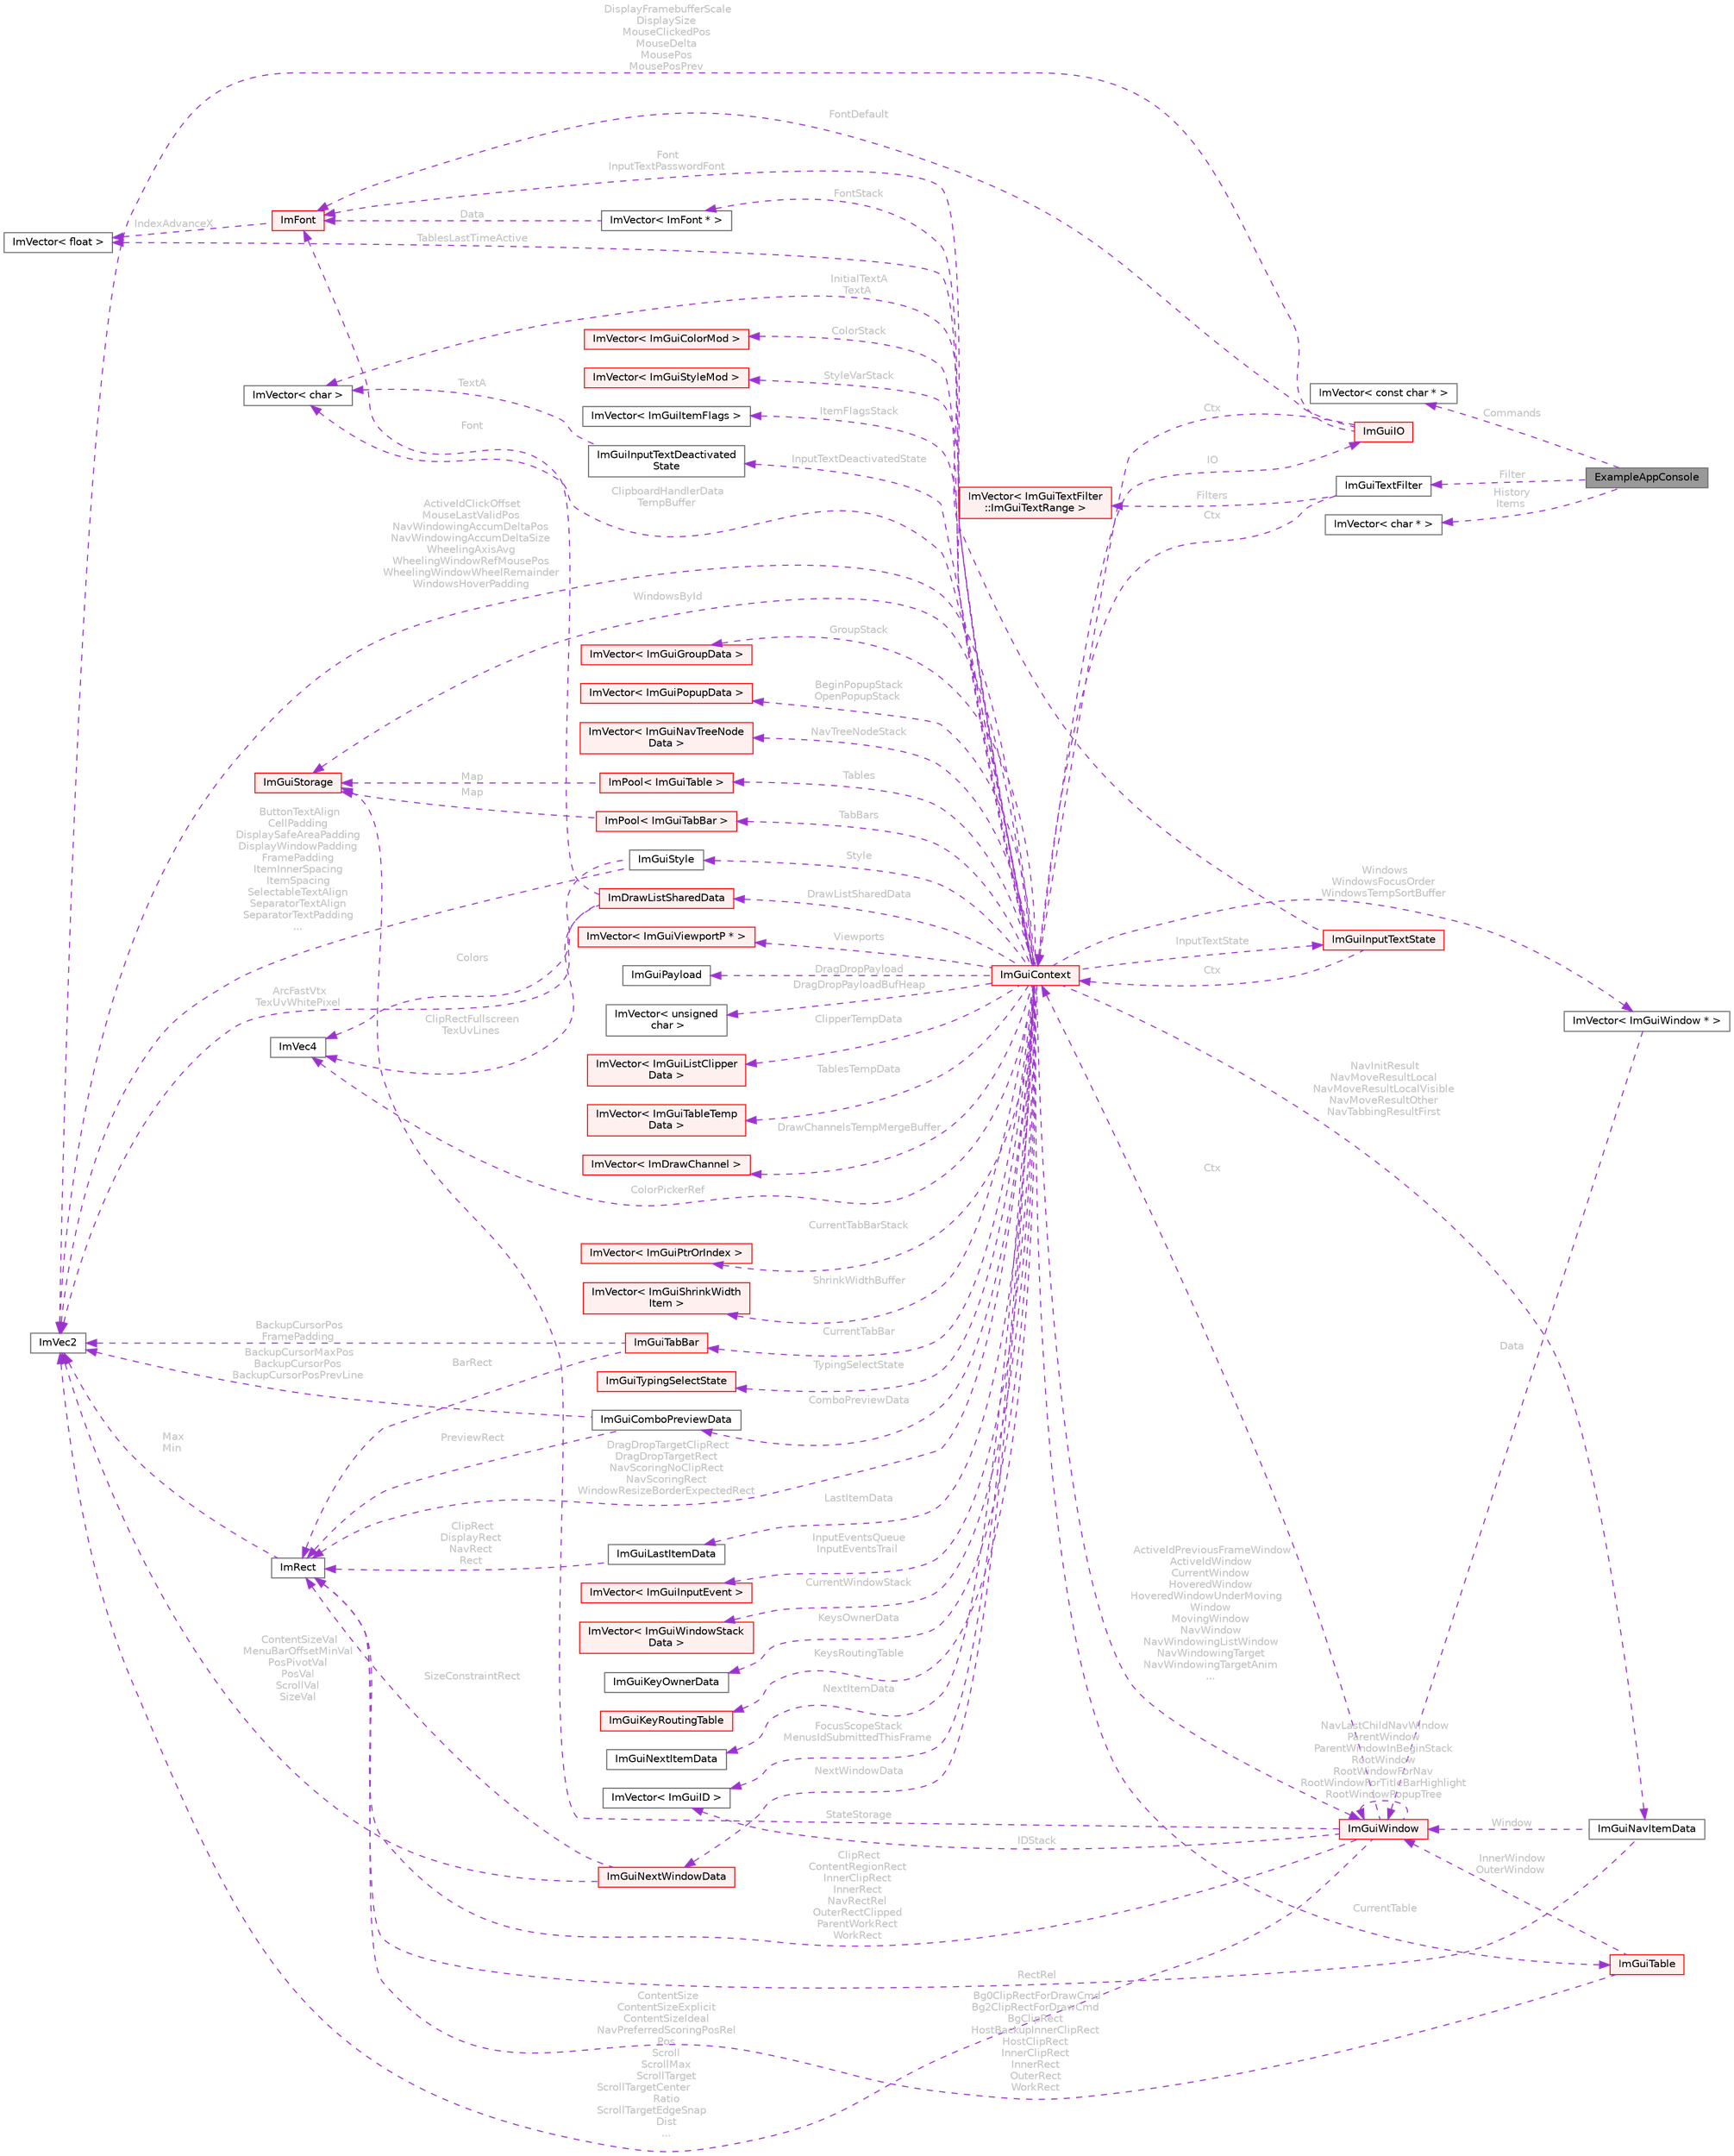 digraph "ExampleAppConsole"
{
 // LATEX_PDF_SIZE
  bgcolor="transparent";
  edge [fontname=Helvetica,fontsize=10,labelfontname=Helvetica,labelfontsize=10];
  node [fontname=Helvetica,fontsize=10,shape=box,height=0.2,width=0.4];
  rankdir="LR";
  Node1 [id="Node000001",label="ExampleAppConsole",height=0.2,width=0.4,color="gray40", fillcolor="grey60", style="filled", fontcolor="black",tooltip=" "];
  Node2 -> Node1 [id="edge1_Node000001_Node000002",dir="back",color="darkorchid3",style="dashed",tooltip=" ",label=" History\nItems",fontcolor="grey" ];
  Node2 [id="Node000002",label="ImVector\< char * \>",height=0.2,width=0.4,color="gray40", fillcolor="white", style="filled",URL="$struct_im_vector.html",tooltip=" "];
  Node3 -> Node1 [id="edge2_Node000001_Node000003",dir="back",color="darkorchid3",style="dashed",tooltip=" ",label=" Commands",fontcolor="grey" ];
  Node3 [id="Node000003",label="ImVector\< const char * \>",height=0.2,width=0.4,color="gray40", fillcolor="white", style="filled",URL="$struct_im_vector.html",tooltip=" "];
  Node4 -> Node1 [id="edge3_Node000001_Node000004",dir="back",color="darkorchid3",style="dashed",tooltip=" ",label=" Filter",fontcolor="grey" ];
  Node4 [id="Node000004",label="ImGuiTextFilter",height=0.2,width=0.4,color="gray40", fillcolor="white", style="filled",URL="$struct_im_gui_text_filter.html",tooltip=" "];
  Node5 -> Node4 [id="edge4_Node000004_Node000005",dir="back",color="darkorchid3",style="dashed",tooltip=" ",label=" Ctx",fontcolor="grey" ];
  Node5 [id="Node000005",label="ImGuiContext",height=0.2,width=0.4,color="red", fillcolor="#FFF0F0", style="filled",URL="$struct_im_gui_context.html",tooltip=" "];
  Node6 -> Node5 [id="edge5_Node000005_Node000006",dir="back",color="darkorchid3",style="dashed",tooltip=" ",label=" IO",fontcolor="grey" ];
  Node6 [id="Node000006",label="ImGuiIO",height=0.2,width=0.4,color="red", fillcolor="#FFF0F0", style="filled",URL="$struct_im_gui_i_o.html",tooltip=" "];
  Node7 -> Node6 [id="edge6_Node000006_Node000007",dir="back",color="darkorchid3",style="dashed",tooltip=" ",label=" DisplayFramebufferScale\nDisplaySize\nMouseClickedPos\nMouseDelta\nMousePos\nMousePosPrev",fontcolor="grey" ];
  Node7 [id="Node000007",label="ImVec2",height=0.2,width=0.4,color="gray40", fillcolor="white", style="filled",URL="$struct_im_vec2.html",tooltip=" "];
  Node10 -> Node6 [id="edge7_Node000006_Node000010",dir="back",color="darkorchid3",style="dashed",tooltip=" ",label=" FontDefault",fontcolor="grey" ];
  Node10 [id="Node000010",label="ImFont",height=0.2,width=0.4,color="red", fillcolor="#FFF0F0", style="filled",URL="$struct_im_font.html",tooltip=" "];
  Node11 -> Node10 [id="edge8_Node000010_Node000011",dir="back",color="darkorchid3",style="dashed",tooltip=" ",label=" IndexAdvanceX",fontcolor="grey" ];
  Node11 [id="Node000011",label="ImVector\< float \>",height=0.2,width=0.4,color="gray40", fillcolor="white", style="filled",URL="$struct_im_vector.html",tooltip=" "];
  Node5 -> Node6 [id="edge9_Node000006_Node000005",dir="back",color="darkorchid3",style="dashed",tooltip=" ",label=" Ctx",fontcolor="grey" ];
  Node22 -> Node5 [id="edge10_Node000005_Node000022",dir="back",color="darkorchid3",style="dashed",tooltip=" ",label=" Style",fontcolor="grey" ];
  Node22 [id="Node000022",label="ImGuiStyle",height=0.2,width=0.4,color="gray40", fillcolor="white", style="filled",URL="$struct_im_gui_style.html",tooltip=" "];
  Node7 -> Node22 [id="edge11_Node000022_Node000007",dir="back",color="darkorchid3",style="dashed",tooltip=" ",label=" ButtonTextAlign\nCellPadding\nDisplaySafeAreaPadding\nDisplayWindowPadding\nFramePadding\nItemInnerSpacing\nItemSpacing\nSelectableTextAlign\nSeparatorTextAlign\nSeparatorTextPadding\n...",fontcolor="grey" ];
  Node19 -> Node22 [id="edge12_Node000022_Node000019",dir="back",color="darkorchid3",style="dashed",tooltip=" ",label=" Colors",fontcolor="grey" ];
  Node19 [id="Node000019",label="ImVec4",height=0.2,width=0.4,color="gray40", fillcolor="white", style="filled",URL="$struct_im_vec4.html",tooltip=" "];
  Node10 -> Node5 [id="edge13_Node000005_Node000010",dir="back",color="darkorchid3",style="dashed",tooltip=" ",label=" Font\nInputTextPasswordFont",fontcolor="grey" ];
  Node23 -> Node5 [id="edge14_Node000005_Node000023",dir="back",color="darkorchid3",style="dashed",tooltip=" ",label=" DrawListSharedData",fontcolor="grey" ];
  Node23 [id="Node000023",label="ImDrawListSharedData",height=0.2,width=0.4,color="red", fillcolor="#FFF0F0", style="filled",URL="$struct_im_draw_list_shared_data.html",tooltip=" "];
  Node7 -> Node23 [id="edge15_Node000023_Node000007",dir="back",color="darkorchid3",style="dashed",tooltip=" ",label=" ArcFastVtx\nTexUvWhitePixel",fontcolor="grey" ];
  Node10 -> Node23 [id="edge16_Node000023_Node000010",dir="back",color="darkorchid3",style="dashed",tooltip=" ",label=" Font",fontcolor="grey" ];
  Node19 -> Node23 [id="edge17_Node000023_Node000019",dir="back",color="darkorchid3",style="dashed",tooltip=" ",label=" ClipRectFullscreen\nTexUvLines",fontcolor="grey" ];
  Node25 -> Node5 [id="edge18_Node000005_Node000025",dir="back",color="darkorchid3",style="dashed",tooltip=" ",label=" InputEventsQueue\nInputEventsTrail",fontcolor="grey" ];
  Node25 [id="Node000025",label="ImVector\< ImGuiInputEvent \>",height=0.2,width=0.4,color="red", fillcolor="#FFF0F0", style="filled",URL="$struct_im_vector.html",tooltip=" "];
  Node33 -> Node5 [id="edge19_Node000005_Node000033",dir="back",color="darkorchid3",style="dashed",tooltip=" ",label=" Windows\nWindowsFocusOrder\nWindowsTempSortBuffer",fontcolor="grey" ];
  Node33 [id="Node000033",label="ImVector\< ImGuiWindow * \>",height=0.2,width=0.4,color="gray40", fillcolor="white", style="filled",URL="$struct_im_vector.html",tooltip=" "];
  Node34 -> Node33 [id="edge20_Node000033_Node000034",dir="back",color="darkorchid3",style="dashed",tooltip=" ",label=" Data",fontcolor="grey" ];
  Node34 [id="Node000034",label="ImGuiWindow",height=0.2,width=0.4,color="red", fillcolor="#FFF0F0", style="filled",URL="$struct_im_gui_window.html",tooltip=" "];
  Node5 -> Node34 [id="edge21_Node000034_Node000005",dir="back",color="darkorchid3",style="dashed",tooltip=" ",label=" Ctx",fontcolor="grey" ];
  Node7 -> Node34 [id="edge22_Node000034_Node000007",dir="back",color="darkorchid3",style="dashed",tooltip=" ",label=" ContentSize\nContentSizeExplicit\nContentSizeIdeal\nNavPreferredScoringPosRel\nPos\nScroll\nScrollMax\nScrollTarget\nScrollTargetCenter\lRatio\nScrollTargetEdgeSnap\lDist\n...",fontcolor="grey" ];
  Node52 -> Node34 [id="edge23_Node000034_Node000052",dir="back",color="darkorchid3",style="dashed",tooltip=" ",label=" IDStack",fontcolor="grey" ];
  Node52 [id="Node000052",label="ImVector\< ImGuiID \>",height=0.2,width=0.4,color="gray40", fillcolor="white", style="filled",URL="$struct_im_vector.html",tooltip=" "];
  Node60 -> Node34 [id="edge24_Node000034_Node000060",dir="back",color="darkorchid3",style="dashed",tooltip=" ",label=" ClipRect\nContentRegionRect\nInnerClipRect\nInnerRect\nNavRectRel\nOuterRectClipped\nParentWorkRect\nWorkRect",fontcolor="grey" ];
  Node60 [id="Node000060",label="ImRect",height=0.2,width=0.4,color="gray40", fillcolor="white", style="filled",URL="$struct_im_rect.html",tooltip=" "];
  Node7 -> Node60 [id="edge25_Node000060_Node000007",dir="back",color="darkorchid3",style="dashed",tooltip=" ",label=" Max\nMin",fontcolor="grey" ];
  Node56 -> Node34 [id="edge26_Node000034_Node000056",dir="back",color="darkorchid3",style="dashed",tooltip=" ",label=" StateStorage",fontcolor="grey" ];
  Node56 [id="Node000056",label="ImGuiStorage",height=0.2,width=0.4,color="red", fillcolor="#FFF0F0", style="filled",URL="$struct_im_gui_storage.html",tooltip=" "];
  Node34 -> Node34 [id="edge27_Node000034_Node000034",dir="back",color="darkorchid3",style="dashed",tooltip=" ",label=" NavLastChildNavWindow\nParentWindow\nParentWindowInBeginStack\nRootWindow\nRootWindowForNav\nRootWindowForTitleBarHighlight\nRootWindowPopupTree",fontcolor="grey" ];
  Node65 -> Node5 [id="edge28_Node000005_Node000065",dir="back",color="darkorchid3",style="dashed",tooltip=" ",label=" CurrentWindowStack",fontcolor="grey" ];
  Node65 [id="Node000065",label="ImVector\< ImGuiWindowStack\lData \>",height=0.2,width=0.4,color="red", fillcolor="#FFF0F0", style="filled",URL="$struct_im_vector.html",tooltip=" "];
  Node56 -> Node5 [id="edge29_Node000005_Node000056",dir="back",color="darkorchid3",style="dashed",tooltip=" ",label=" WindowsById",fontcolor="grey" ];
  Node7 -> Node5 [id="edge30_Node000005_Node000007",dir="back",color="darkorchid3",style="dashed",tooltip=" ",label=" ActiveIdClickOffset\nMouseLastValidPos\nNavWindowingAccumDeltaPos\nNavWindowingAccumDeltaSize\nWheelingAxisAvg\nWheelingWindowRefMousePos\nWheelingWindowWheelRemainder\nWindowsHoverPadding",fontcolor="grey" ];
  Node34 -> Node5 [id="edge31_Node000005_Node000034",dir="back",color="darkorchid3",style="dashed",tooltip=" ",label=" ActiveIdPreviousFrameWindow\nActiveIdWindow\nCurrentWindow\nHoveredWindow\nHoveredWindowUnderMoving\lWindow\nMovingWindow\nNavWindow\nNavWindowingListWindow\nNavWindowingTarget\nNavWindowingTargetAnim\n...",fontcolor="grey" ];
  Node69 -> Node5 [id="edge32_Node000005_Node000069",dir="back",color="darkorchid3",style="dashed",tooltip=" ",label=" KeysOwnerData",fontcolor="grey" ];
  Node69 [id="Node000069",label="ImGuiKeyOwnerData",height=0.2,width=0.4,color="gray40", fillcolor="white", style="filled",URL="$struct_im_gui_key_owner_data.html",tooltip=" "];
  Node70 -> Node5 [id="edge33_Node000005_Node000070",dir="back",color="darkorchid3",style="dashed",tooltip=" ",label=" KeysRoutingTable",fontcolor="grey" ];
  Node70 [id="Node000070",label="ImGuiKeyRoutingTable",height=0.2,width=0.4,color="red", fillcolor="#FFF0F0", style="filled",URL="$struct_im_gui_key_routing_table.html",tooltip=" "];
  Node73 -> Node5 [id="edge34_Node000005_Node000073",dir="back",color="darkorchid3",style="dashed",tooltip=" ",label=" NextItemData",fontcolor="grey" ];
  Node73 [id="Node000073",label="ImGuiNextItemData",height=0.2,width=0.4,color="gray40", fillcolor="white", style="filled",URL="$struct_im_gui_next_item_data.html",tooltip=" "];
  Node67 -> Node5 [id="edge35_Node000005_Node000067",dir="back",color="darkorchid3",style="dashed",tooltip=" ",label=" LastItemData",fontcolor="grey" ];
  Node67 [id="Node000067",label="ImGuiLastItemData",height=0.2,width=0.4,color="gray40", fillcolor="white", style="filled",URL="$struct_im_gui_last_item_data.html",tooltip=" "];
  Node60 -> Node67 [id="edge36_Node000067_Node000060",dir="back",color="darkorchid3",style="dashed",tooltip=" ",label=" ClipRect\nDisplayRect\nNavRect\nRect",fontcolor="grey" ];
  Node74 -> Node5 [id="edge37_Node000005_Node000074",dir="back",color="darkorchid3",style="dashed",tooltip=" ",label=" NextWindowData",fontcolor="grey" ];
  Node74 [id="Node000074",label="ImGuiNextWindowData",height=0.2,width=0.4,color="red", fillcolor="#FFF0F0", style="filled",URL="$struct_im_gui_next_window_data.html",tooltip=" "];
  Node7 -> Node74 [id="edge38_Node000074_Node000007",dir="back",color="darkorchid3",style="dashed",tooltip=" ",label=" ContentSizeVal\nMenuBarOffsetMinVal\nPosPivotVal\nPosVal\nScrollVal\nSizeVal",fontcolor="grey" ];
  Node60 -> Node74 [id="edge39_Node000074_Node000060",dir="back",color="darkorchid3",style="dashed",tooltip=" ",label=" SizeConstraintRect",fontcolor="grey" ];
  Node76 -> Node5 [id="edge40_Node000005_Node000076",dir="back",color="darkorchid3",style="dashed",tooltip=" ",label=" ColorStack",fontcolor="grey" ];
  Node76 [id="Node000076",label="ImVector\< ImGuiColorMod \>",height=0.2,width=0.4,color="red", fillcolor="#FFF0F0", style="filled",URL="$struct_im_vector.html",tooltip=" "];
  Node78 -> Node5 [id="edge41_Node000005_Node000078",dir="back",color="darkorchid3",style="dashed",tooltip=" ",label=" StyleVarStack",fontcolor="grey" ];
  Node78 [id="Node000078",label="ImVector\< ImGuiStyleMod \>",height=0.2,width=0.4,color="red", fillcolor="#FFF0F0", style="filled",URL="$struct_im_vector.html",tooltip=" "];
  Node9 -> Node5 [id="edge42_Node000005_Node000009",dir="back",color="darkorchid3",style="dashed",tooltip=" ",label=" FontStack",fontcolor="grey" ];
  Node9 [id="Node000009",label="ImVector\< ImFont * \>",height=0.2,width=0.4,color="gray40", fillcolor="white", style="filled",URL="$struct_im_vector.html",tooltip=" "];
  Node10 -> Node9 [id="edge43_Node000009_Node000010",dir="back",color="darkorchid3",style="dashed",tooltip=" ",label=" Data",fontcolor="grey" ];
  Node52 -> Node5 [id="edge44_Node000005_Node000052",dir="back",color="darkorchid3",style="dashed",tooltip=" ",label=" FocusScopeStack\nMenusIdSubmittedThisFrame",fontcolor="grey" ];
  Node80 -> Node5 [id="edge45_Node000005_Node000080",dir="back",color="darkorchid3",style="dashed",tooltip=" ",label=" ItemFlagsStack",fontcolor="grey" ];
  Node80 [id="Node000080",label="ImVector\< ImGuiItemFlags \>",height=0.2,width=0.4,color="gray40", fillcolor="white", style="filled",URL="$struct_im_vector.html",tooltip=" "];
  Node81 -> Node5 [id="edge46_Node000005_Node000081",dir="back",color="darkorchid3",style="dashed",tooltip=" ",label=" GroupStack",fontcolor="grey" ];
  Node81 [id="Node000081",label="ImVector\< ImGuiGroupData \>",height=0.2,width=0.4,color="red", fillcolor="#FFF0F0", style="filled",URL="$struct_im_vector.html",tooltip=" "];
  Node83 -> Node5 [id="edge47_Node000005_Node000083",dir="back",color="darkorchid3",style="dashed",tooltip=" ",label=" BeginPopupStack\nOpenPopupStack",fontcolor="grey" ];
  Node83 [id="Node000083",label="ImVector\< ImGuiPopupData \>",height=0.2,width=0.4,color="red", fillcolor="#FFF0F0", style="filled",URL="$struct_im_vector.html",tooltip=" "];
  Node85 -> Node5 [id="edge48_Node000005_Node000085",dir="back",color="darkorchid3",style="dashed",tooltip=" ",label=" NavTreeNodeStack",fontcolor="grey" ];
  Node85 [id="Node000085",label="ImVector\< ImGuiNavTreeNode\lData \>",height=0.2,width=0.4,color="red", fillcolor="#FFF0F0", style="filled",URL="$struct_im_vector.html",tooltip=" "];
  Node87 -> Node5 [id="edge49_Node000005_Node000087",dir="back",color="darkorchid3",style="dashed",tooltip=" ",label=" Viewports",fontcolor="grey" ];
  Node87 [id="Node000087",label="ImVector\< ImGuiViewportP * \>",height=0.2,width=0.4,color="red", fillcolor="#FFF0F0", style="filled",URL="$struct_im_vector.html",tooltip=" "];
  Node88 -> Node5 [id="edge50_Node000005_Node000088",dir="back",color="darkorchid3",style="dashed",tooltip=" ",label=" NavInitResult\nNavMoveResultLocal\nNavMoveResultLocalVisible\nNavMoveResultOther\nNavTabbingResultFirst",fontcolor="grey" ];
  Node88 [id="Node000088",label="ImGuiNavItemData",height=0.2,width=0.4,color="gray40", fillcolor="white", style="filled",URL="$struct_im_gui_nav_item_data.html",tooltip=" "];
  Node34 -> Node88 [id="edge51_Node000088_Node000034",dir="back",color="darkorchid3",style="dashed",tooltip=" ",label=" Window",fontcolor="grey" ];
  Node60 -> Node88 [id="edge52_Node000088_Node000060",dir="back",color="darkorchid3",style="dashed",tooltip=" ",label=" RectRel",fontcolor="grey" ];
  Node60 -> Node5 [id="edge53_Node000005_Node000060",dir="back",color="darkorchid3",style="dashed",tooltip=" ",label=" DragDropTargetClipRect\nDragDropTargetRect\nNavScoringNoClipRect\nNavScoringRect\nWindowResizeBorderExpectedRect",fontcolor="grey" ];
  Node89 -> Node5 [id="edge54_Node000005_Node000089",dir="back",color="darkorchid3",style="dashed",tooltip=" ",label=" DragDropPayload",fontcolor="grey" ];
  Node89 [id="Node000089",label="ImGuiPayload",height=0.2,width=0.4,color="gray40", fillcolor="white", style="filled",URL="$struct_im_gui_payload.html",tooltip=" "];
  Node90 -> Node5 [id="edge55_Node000005_Node000090",dir="back",color="darkorchid3",style="dashed",tooltip=" ",label=" DragDropPayloadBufHeap",fontcolor="grey" ];
  Node90 [id="Node000090",label="ImVector\< unsigned\l char \>",height=0.2,width=0.4,color="gray40", fillcolor="white", style="filled",URL="$struct_im_vector.html",tooltip=" "];
  Node91 -> Node5 [id="edge56_Node000005_Node000091",dir="back",color="darkorchid3",style="dashed",tooltip=" ",label=" ClipperTempData",fontcolor="grey" ];
  Node91 [id="Node000091",label="ImVector\< ImGuiListClipper\lData \>",height=0.2,width=0.4,color="red", fillcolor="#FFF0F0", style="filled",URL="$struct_im_vector.html",tooltip=" "];
  Node96 -> Node5 [id="edge57_Node000005_Node000096",dir="back",color="darkorchid3",style="dashed",tooltip=" ",label=" CurrentTable",fontcolor="grey" ];
  Node96 [id="Node000096",label="ImGuiTable",height=0.2,width=0.4,color="red", fillcolor="#FFF0F0", style="filled",URL="$struct_im_gui_table.html",tooltip=" "];
  Node60 -> Node96 [id="edge58_Node000096_Node000060",dir="back",color="darkorchid3",style="dashed",tooltip=" ",label=" Bg0ClipRectForDrawCmd\nBg2ClipRectForDrawCmd\nBgClipRect\nHostBackupInnerClipRect\nHostClipRect\nInnerClipRect\nInnerRect\nOuterRect\nWorkRect",fontcolor="grey" ];
  Node34 -> Node96 [id="edge59_Node000096_Node000034",dir="back",color="darkorchid3",style="dashed",tooltip=" ",label=" InnerWindow\nOuterWindow",fontcolor="grey" ];
  Node110 -> Node5 [id="edge60_Node000005_Node000110",dir="back",color="darkorchid3",style="dashed",tooltip=" ",label=" TablesTempData",fontcolor="grey" ];
  Node110 [id="Node000110",label="ImVector\< ImGuiTableTemp\lData \>",height=0.2,width=0.4,color="red", fillcolor="#FFF0F0", style="filled",URL="$struct_im_vector.html",tooltip=" "];
  Node111 -> Node5 [id="edge61_Node000005_Node000111",dir="back",color="darkorchid3",style="dashed",tooltip=" ",label=" Tables",fontcolor="grey" ];
  Node111 [id="Node000111",label="ImPool\< ImGuiTable \>",height=0.2,width=0.4,color="red", fillcolor="#FFF0F0", style="filled",URL="$struct_im_pool.html",tooltip=" "];
  Node56 -> Node111 [id="edge62_Node000111_Node000056",dir="back",color="darkorchid3",style="dashed",tooltip=" ",label=" Map",fontcolor="grey" ];
  Node11 -> Node5 [id="edge63_Node000005_Node000011",dir="back",color="darkorchid3",style="dashed",tooltip=" ",label=" TablesLastTimeActive",fontcolor="grey" ];
  Node47 -> Node5 [id="edge64_Node000005_Node000047",dir="back",color="darkorchid3",style="dashed",tooltip=" ",label=" DrawChannelsTempMergeBuffer",fontcolor="grey" ];
  Node47 [id="Node000047",label="ImVector\< ImDrawChannel \>",height=0.2,width=0.4,color="red", fillcolor="#FFF0F0", style="filled",URL="$struct_im_vector.html",tooltip=" "];
  Node113 -> Node5 [id="edge65_Node000005_Node000113",dir="back",color="darkorchid3",style="dashed",tooltip=" ",label=" CurrentTabBar",fontcolor="grey" ];
  Node113 [id="Node000113",label="ImGuiTabBar",height=0.2,width=0.4,color="red", fillcolor="#FFF0F0", style="filled",URL="$struct_im_gui_tab_bar.html",tooltip=" "];
  Node60 -> Node113 [id="edge66_Node000113_Node000060",dir="back",color="darkorchid3",style="dashed",tooltip=" ",label=" BarRect",fontcolor="grey" ];
  Node7 -> Node113 [id="edge67_Node000113_Node000007",dir="back",color="darkorchid3",style="dashed",tooltip=" ",label=" BackupCursorPos\nFramePadding",fontcolor="grey" ];
  Node116 -> Node5 [id="edge68_Node000005_Node000116",dir="back",color="darkorchid3",style="dashed",tooltip=" ",label=" TabBars",fontcolor="grey" ];
  Node116 [id="Node000116",label="ImPool\< ImGuiTabBar \>",height=0.2,width=0.4,color="red", fillcolor="#FFF0F0", style="filled",URL="$struct_im_pool.html",tooltip=" "];
  Node56 -> Node116 [id="edge69_Node000116_Node000056",dir="back",color="darkorchid3",style="dashed",tooltip=" ",label=" Map",fontcolor="grey" ];
  Node118 -> Node5 [id="edge70_Node000005_Node000118",dir="back",color="darkorchid3",style="dashed",tooltip=" ",label=" CurrentTabBarStack",fontcolor="grey" ];
  Node118 [id="Node000118",label="ImVector\< ImGuiPtrOrIndex \>",height=0.2,width=0.4,color="red", fillcolor="#FFF0F0", style="filled",URL="$struct_im_vector.html",tooltip=" "];
  Node120 -> Node5 [id="edge71_Node000005_Node000120",dir="back",color="darkorchid3",style="dashed",tooltip=" ",label=" ShrinkWidthBuffer",fontcolor="grey" ];
  Node120 [id="Node000120",label="ImVector\< ImGuiShrinkWidth\lItem \>",height=0.2,width=0.4,color="red", fillcolor="#FFF0F0", style="filled",URL="$struct_im_vector.html",tooltip=" "];
  Node122 -> Node5 [id="edge72_Node000005_Node000122",dir="back",color="darkorchid3",style="dashed",tooltip=" ",label=" InputTextState",fontcolor="grey" ];
  Node122 [id="Node000122",label="ImGuiInputTextState",height=0.2,width=0.4,color="red", fillcolor="#FFF0F0", style="filled",URL="$struct_im_gui_input_text_state.html",tooltip=" "];
  Node5 -> Node122 [id="edge73_Node000122_Node000005",dir="back",color="darkorchid3",style="dashed",tooltip=" ",label=" Ctx",fontcolor="grey" ];
  Node104 -> Node122 [id="edge74_Node000122_Node000104",dir="back",color="darkorchid3",style="dashed",tooltip=" ",label=" InitialTextA\nTextA",fontcolor="grey" ];
  Node104 [id="Node000104",label="ImVector\< char \>",height=0.2,width=0.4,color="gray40", fillcolor="white", style="filled",URL="$struct_im_vector.html",tooltip=" "];
  Node126 -> Node5 [id="edge75_Node000005_Node000126",dir="back",color="darkorchid3",style="dashed",tooltip=" ",label=" InputTextDeactivatedState",fontcolor="grey" ];
  Node126 [id="Node000126",label="ImGuiInputTextDeactivated\lState",height=0.2,width=0.4,color="gray40", fillcolor="white", style="filled",URL="$struct_im_gui_input_text_deactivated_state.html",tooltip=" "];
  Node104 -> Node126 [id="edge76_Node000126_Node000104",dir="back",color="darkorchid3",style="dashed",tooltip=" ",label=" TextA",fontcolor="grey" ];
  Node19 -> Node5 [id="edge77_Node000005_Node000019",dir="back",color="darkorchid3",style="dashed",tooltip=" ",label=" ColorPickerRef",fontcolor="grey" ];
  Node127 -> Node5 [id="edge78_Node000005_Node000127",dir="back",color="darkorchid3",style="dashed",tooltip=" ",label=" ComboPreviewData",fontcolor="grey" ];
  Node127 [id="Node000127",label="ImGuiComboPreviewData",height=0.2,width=0.4,color="gray40", fillcolor="white", style="filled",URL="$struct_im_gui_combo_preview_data.html",tooltip=" "];
  Node60 -> Node127 [id="edge79_Node000127_Node000060",dir="back",color="darkorchid3",style="dashed",tooltip=" ",label=" PreviewRect",fontcolor="grey" ];
  Node7 -> Node127 [id="edge80_Node000127_Node000007",dir="back",color="darkorchid3",style="dashed",tooltip=" ",label=" BackupCursorMaxPos\nBackupCursorPos\nBackupCursorPosPrevLine",fontcolor="grey" ];
  Node104 -> Node5 [id="edge81_Node000005_Node000104",dir="back",color="darkorchid3",style="dashed",tooltip=" ",label=" ClipboardHandlerData\nTempBuffer",fontcolor="grey" ];
  Node128 -> Node5 [id="edge82_Node000005_Node000128",dir="back",color="darkorchid3",style="dashed",tooltip=" ",label=" TypingSelectState",fontcolor="grey" ];
  Node128 [id="Node000128",label="ImGuiTypingSelectState",height=0.2,width=0.4,color="red", fillcolor="#FFF0F0", style="filled",URL="$struct_im_gui_typing_select_state.html",tooltip=" "];
  Node145 -> Node4 [id="edge83_Node000004_Node000145",dir="back",color="darkorchid3",style="dashed",tooltip=" ",label=" Filters",fontcolor="grey" ];
  Node145 [id="Node000145",label="ImVector\< ImGuiTextFilter\l::ImGuiTextRange \>",height=0.2,width=0.4,color="red", fillcolor="#FFF0F0", style="filled",URL="$struct_im_vector.html",tooltip=" "];
}
